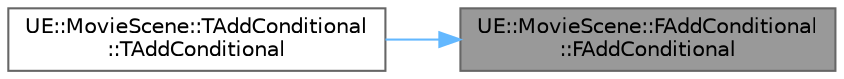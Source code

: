 digraph "UE::MovieScene::FAddConditional::FAddConditional"
{
 // INTERACTIVE_SVG=YES
 // LATEX_PDF_SIZE
  bgcolor="transparent";
  edge [fontname=Helvetica,fontsize=10,labelfontname=Helvetica,labelfontsize=10];
  node [fontname=Helvetica,fontsize=10,shape=box,height=0.2,width=0.4];
  rankdir="RL";
  Node1 [id="Node000001",label="UE::MovieScene::FAddConditional\l::FAddConditional",height=0.2,width=0.4,color="gray40", fillcolor="grey60", style="filled", fontcolor="black",tooltip=" "];
  Node1 -> Node2 [id="edge1_Node000001_Node000002",dir="back",color="steelblue1",style="solid",tooltip=" "];
  Node2 [id="Node000002",label="UE::MovieScene::TAddConditional\l::TAddConditional",height=0.2,width=0.4,color="grey40", fillcolor="white", style="filled",URL="$d7/d60/structUE_1_1MovieScene_1_1TAddConditional.html#af82568eb4e8e66f964b6edb2f353f5cb",tooltip=" "];
}
